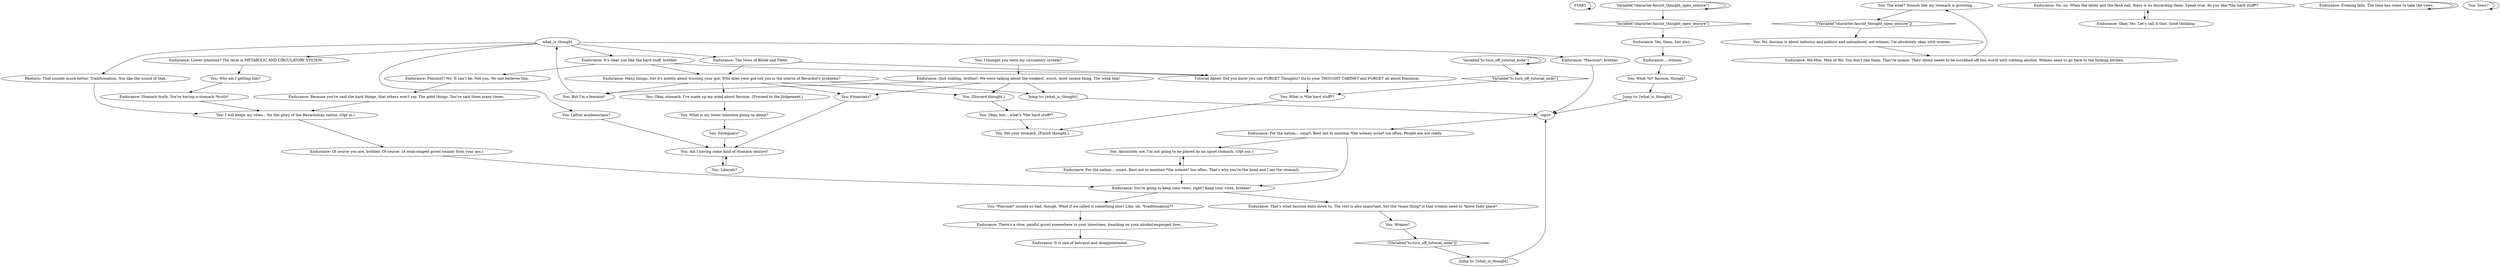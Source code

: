 # THOUGHT / REVACHOLIAN NATIONHOOD
# Endurance explains you are a Fascist. It's all about the Revacholian Nationhood.
# ==================================================
digraph G {
	  0 [label="START"];
	  1 [label="input"];
	  2 [label="what_is_thought"];
	  3 [label="Endurance: Föminist? No! It can't be. Not you. No one believes this."];
	  4 [label="You: The what? Sounds like my stomach is growling..."];
	  5 [label="Endurance: That's what fascism boils down to. The rest is also important, but the *main thing* is that wömen need to *know their place*."];
	  6 [label="You: I will keeps my vöws... for the glory of the Revacholian nation. (Opt in.)"];
	  7 [label="Jump to: [what_is_thought]"];
	  8 [label="Endurance: Many things, but it's möstly about trusting your gut. Who does your gut tell you is the source of Revachol's problems?"];
	  9 [label="You: [Discard thought.]"];
	  10 [label="You: Foreigners?"];
	  11 [label="Endurance: Lower intestine? The term is METABOLIC AND CIRCULATORY SYSTEM."];
	  12 [label="You: *Fascism* sounds so bad, though. What if we called it something else? Like, uh, *traditionalism*?"];
	  13 [label="You: Absolutely not. I'm not going to be played by an upset stomach. (Opt out.)"];
	  14 [label="You: No, fascism is about industry and politics and nationhood, not wömen. I'm absolutely okay with women."];
	  15 [label="Endurance: For the nation... smart. Best not to mention *the wömen issue* too often. People are not ready."];
	  16 [label="Endurance: It's clear you like the hard stuff, bröther."];
	  17 [label="You: But I'm a feminist!"];
	  18 [label="You: Leftist academicians?"];
	  19 [label="You: Why am I getting this?"];
	  20 [label="You: Okay, but... what's *the hard stuff*?"];
	  21 [label="Endurance: No, no. When the blööd and the flesh call, there is no discarding them. Speak true, do you like *the hard stuff*?"];
	  22 [label="Rhetoric: That sounds much better. Traditionalism. You like the sound of that."];
	  23 [label="You: What *is* fascism, though?"];
	  24 [label="You: Wömen?"];
	  25 [label="Jump to: [what_is_thought]"];
	  26 [label="Tutorial Agent: Did you know you can FORGET Thoughts? Go to your THOUGHT CABINET and FORGET all about föminism."];
	  27 [label="You: What is my lower intestine going on about?"];
	  28 [label="Endurance: You're going to keep your vöws, right? Keep your vöws, bröther!"];
	  29 [label="You: Pat your stomach. [Finish thought.]"];
	  30 [label="Endurance: *Fascism*, bröther."];
	  31 [label="You: Am I having some kind of stomach seizure?"];
	  32 [label="Endurance: Yes, them, but also..."];
	  33 [label="Endurance: For the nation... smart. Best not to mention *the wömen* too often. That's why you're the head and I am the stomach."];
	  34 [label="Endurance: There's a slow, painful growl somewhere in your intestines, knocking on your alcohol-engorged liver..."];
	  35 [label="Endurance: Ökay. Yes. Let's call it that. Good thinking."];
	  36 [label="You: What is *the hard stuff*?"];
	  37 [label="Jump to: [what_is_thought]"];
	  38 [label="You: Liberals?"];
	  39 [label="Endurance: Stomach truth. You're having a stomach *truth*."];
	  40 [label="Endurance: Because you've said the hard things, that others won't say. The gööd things. You've said them many times."];
	  41 [label="Variable[\"tc.turn_off_tutorial_node\"]"];
	  42 [label="Variable[\"tc.turn_off_tutorial_node\"]", shape=diamond];
	  43 [label="!(Variable[\"tc.turn_off_tutorial_node\"])", shape=diamond];
	  44 [label="Endurance: Wö-Men. Men of Wö. You don't like them. They're insane. Their idiocy needs to be scrubbed off this world with rubbing alcohol. Wömen need to go back to the fucking kitchen."];
	  45 [label="Endurance: Of course you are, bröther. Of course. (A wink-shaped growl sounds from your ass.)"];
	  46 [label="Variable[\"character.fascist_thought_open_seizure\"]"];
	  47 [label="Variable[\"character.fascist_thought_open_seizure\"]", shape=diamond];
	  48 [label="!(Variable[\"character.fascist_thought_open_seizure\"])", shape=diamond];
	  49 [label="Endurance: Evening falls. The time has come to take the vows."];
	  50 [label="You: Vows?"];
	  51 [label="Endurance: The Vows of Blööd and Flesh."];
	  52 [label="You: Okay, stomach. I've made up my mind about fascism. (Proceed to the Jüdgement.)"];
	  53 [label="You: I thought you were my circulatory system?"];
	  54 [label="You: Financiers?"];
	  55 [label="Endurance: ...wömen."];
	  56 [label="Endurance: Quit stalling, bröther! We were talking about the weakest, worst, most insane thing. The weak link!"];
	  57 [label="Endurance: It is one of betrayal and disappointment."];
	  0 -> 0
	  1 -> 15
	  2 -> 11
	  2 -> 16
	  2 -> 18
	  2 -> 51
	  2 -> 22
	  2 -> 30
	  3 -> 40
	  4 -> 48
	  5 -> 24
	  6 -> 45
	  7 -> 1
	  8 -> 37
	  8 -> 9
	  8 -> 17
	  8 -> 52
	  8 -> 54
	  9 -> 20
	  10 -> 31
	  11 -> 19
	  12 -> 34
	  13 -> 33
	  14 -> 44
	  15 -> 28
	  15 -> 13
	  16 -> 8
	  16 -> 26
	  16 -> 3
	  17 -> 2
	  18 -> 31
	  19 -> 39
	  20 -> 29
	  21 -> 35
	  22 -> 6
	  23 -> 7
	  24 -> 43
	  25 -> 1
	  26 -> 36
	  27 -> 10
	  28 -> 12
	  28 -> 5
	  30 -> 1
	  31 -> 38
	  32 -> 55
	  33 -> 28
	  33 -> 13
	  34 -> 57
	  35 -> 21
	  36 -> 29
	  37 -> 1
	  38 -> 31
	  39 -> 6
	  40 -> 6
	  41 -> 41
	  41 -> 42
	  42 -> 36
	  43 -> 25
	  44 -> 4
	  45 -> 28
	  46 -> 46
	  46 -> 47
	  47 -> 32
	  48 -> 14
	  49 -> 49
	  50 -> 50
	  51 -> 8
	  51 -> 26
	  52 -> 27
	  53 -> 56
	  54 -> 31
	  55 -> 23
	  56 -> 9
	  56 -> 37
	  56 -> 54
	  56 -> 17
}

